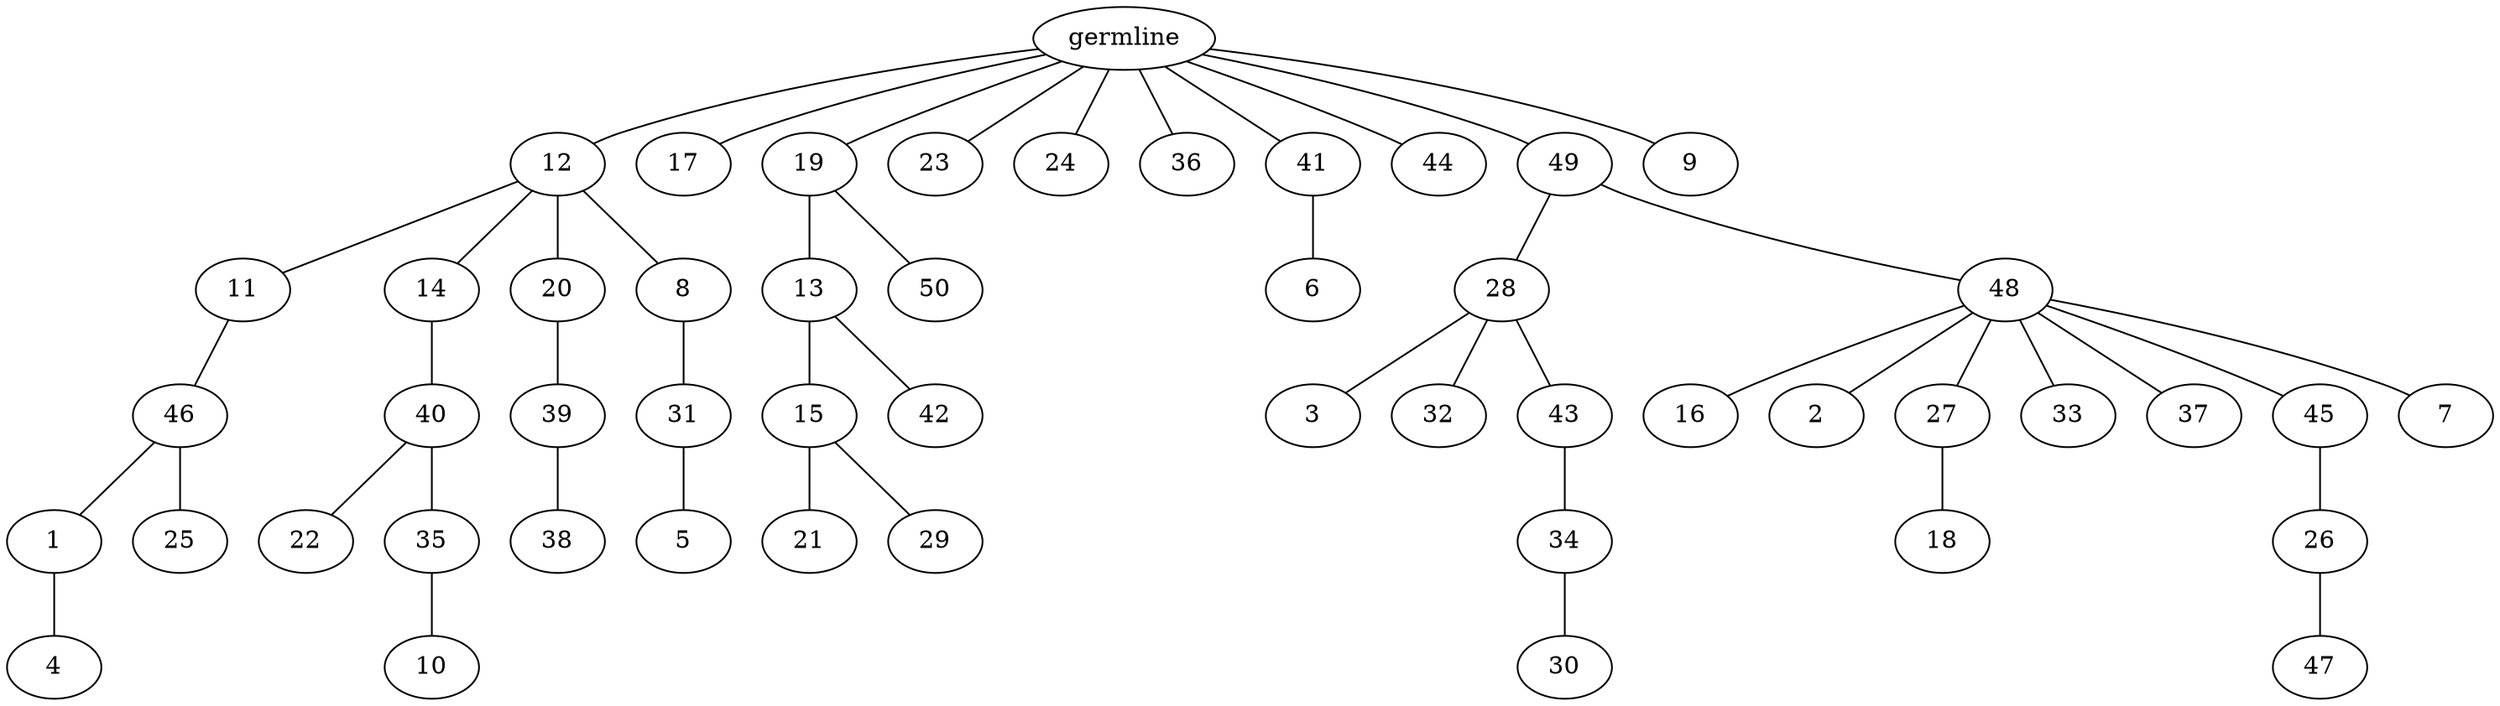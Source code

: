 graph tree {
    "140490209189744" [label="germline"];
    "140490207922688" [label="12"];
    "140490207920480" [label="11"];
    "140490207921392" [label="46"];
    "140490207923984" [label="1"];
    "140490207923072" [label="4"];
    "140490207920288" [label="25"];
    "140490207920336" [label="14"];
    "140490207921824" [label="40"];
    "140490207865632" [label="22"];
    "140490207863712" [label="35"];
    "140490207865200" [label="10"];
    "140490207921296" [label="20"];
    "140490207865344" [label="39"];
    "140490217909216" [label="38"];
    "140490207922544" [label="8"];
    "140490207865776" [label="31"];
    "140490207866736" [label="5"];
    "140490207921200" [label="17"];
    "140490207866688" [label="19"];
    "140490207866304" [label="13"];
    "140490207864096" [label="15"];
    "140490207866544" [label="21"];
    "140490207864384" [label="29"];
    "140490207863424" [label="42"];
    "140490207862944" [label="50"];
    "140490207863616" [label="23"];
    "140490207865872" [label="24"];
    "140490207864576" [label="36"];
    "140490207866400" [label="41"];
    "140490207866832" [label="6"];
    "140490207863184" [label="44"];
    "140490207866112" [label="49"];
    "140490207863808" [label="28"];
    "140490207865920" [label="3"];
    "140490207865248" [label="32"];
    "140490207865968" [label="43"];
    "140490212801984" [label="34"];
    "140490212802224" [label="30"];
    "140490207864336" [label="48"];
    "140490212802512" [label="16"];
    "140490212801408" [label="2"];
    "140490212801744" [label="27"];
    "140490212802176" [label="18"];
    "140490212802080" [label="33"];
    "140490212801600" [label="37"];
    "140490212800016" [label="45"];
    "140490212799632" [label="26"];
    "140490212800640" [label="47"];
    "140490212799488" [label="7"];
    "140490207863376" [label="9"];
    "140490209189744" -- "140490207922688";
    "140490209189744" -- "140490207921200";
    "140490209189744" -- "140490207866688";
    "140490209189744" -- "140490207863616";
    "140490209189744" -- "140490207865872";
    "140490209189744" -- "140490207864576";
    "140490209189744" -- "140490207866400";
    "140490209189744" -- "140490207863184";
    "140490209189744" -- "140490207866112";
    "140490209189744" -- "140490207863376";
    "140490207922688" -- "140490207920480";
    "140490207922688" -- "140490207920336";
    "140490207922688" -- "140490207921296";
    "140490207922688" -- "140490207922544";
    "140490207920480" -- "140490207921392";
    "140490207921392" -- "140490207923984";
    "140490207921392" -- "140490207920288";
    "140490207923984" -- "140490207923072";
    "140490207920336" -- "140490207921824";
    "140490207921824" -- "140490207865632";
    "140490207921824" -- "140490207863712";
    "140490207863712" -- "140490207865200";
    "140490207921296" -- "140490207865344";
    "140490207865344" -- "140490217909216";
    "140490207922544" -- "140490207865776";
    "140490207865776" -- "140490207866736";
    "140490207866688" -- "140490207866304";
    "140490207866688" -- "140490207862944";
    "140490207866304" -- "140490207864096";
    "140490207866304" -- "140490207863424";
    "140490207864096" -- "140490207866544";
    "140490207864096" -- "140490207864384";
    "140490207866400" -- "140490207866832";
    "140490207866112" -- "140490207863808";
    "140490207866112" -- "140490207864336";
    "140490207863808" -- "140490207865920";
    "140490207863808" -- "140490207865248";
    "140490207863808" -- "140490207865968";
    "140490207865968" -- "140490212801984";
    "140490212801984" -- "140490212802224";
    "140490207864336" -- "140490212802512";
    "140490207864336" -- "140490212801408";
    "140490207864336" -- "140490212801744";
    "140490207864336" -- "140490212802080";
    "140490207864336" -- "140490212801600";
    "140490207864336" -- "140490212800016";
    "140490207864336" -- "140490212799488";
    "140490212801744" -- "140490212802176";
    "140490212800016" -- "140490212799632";
    "140490212799632" -- "140490212800640";
}
